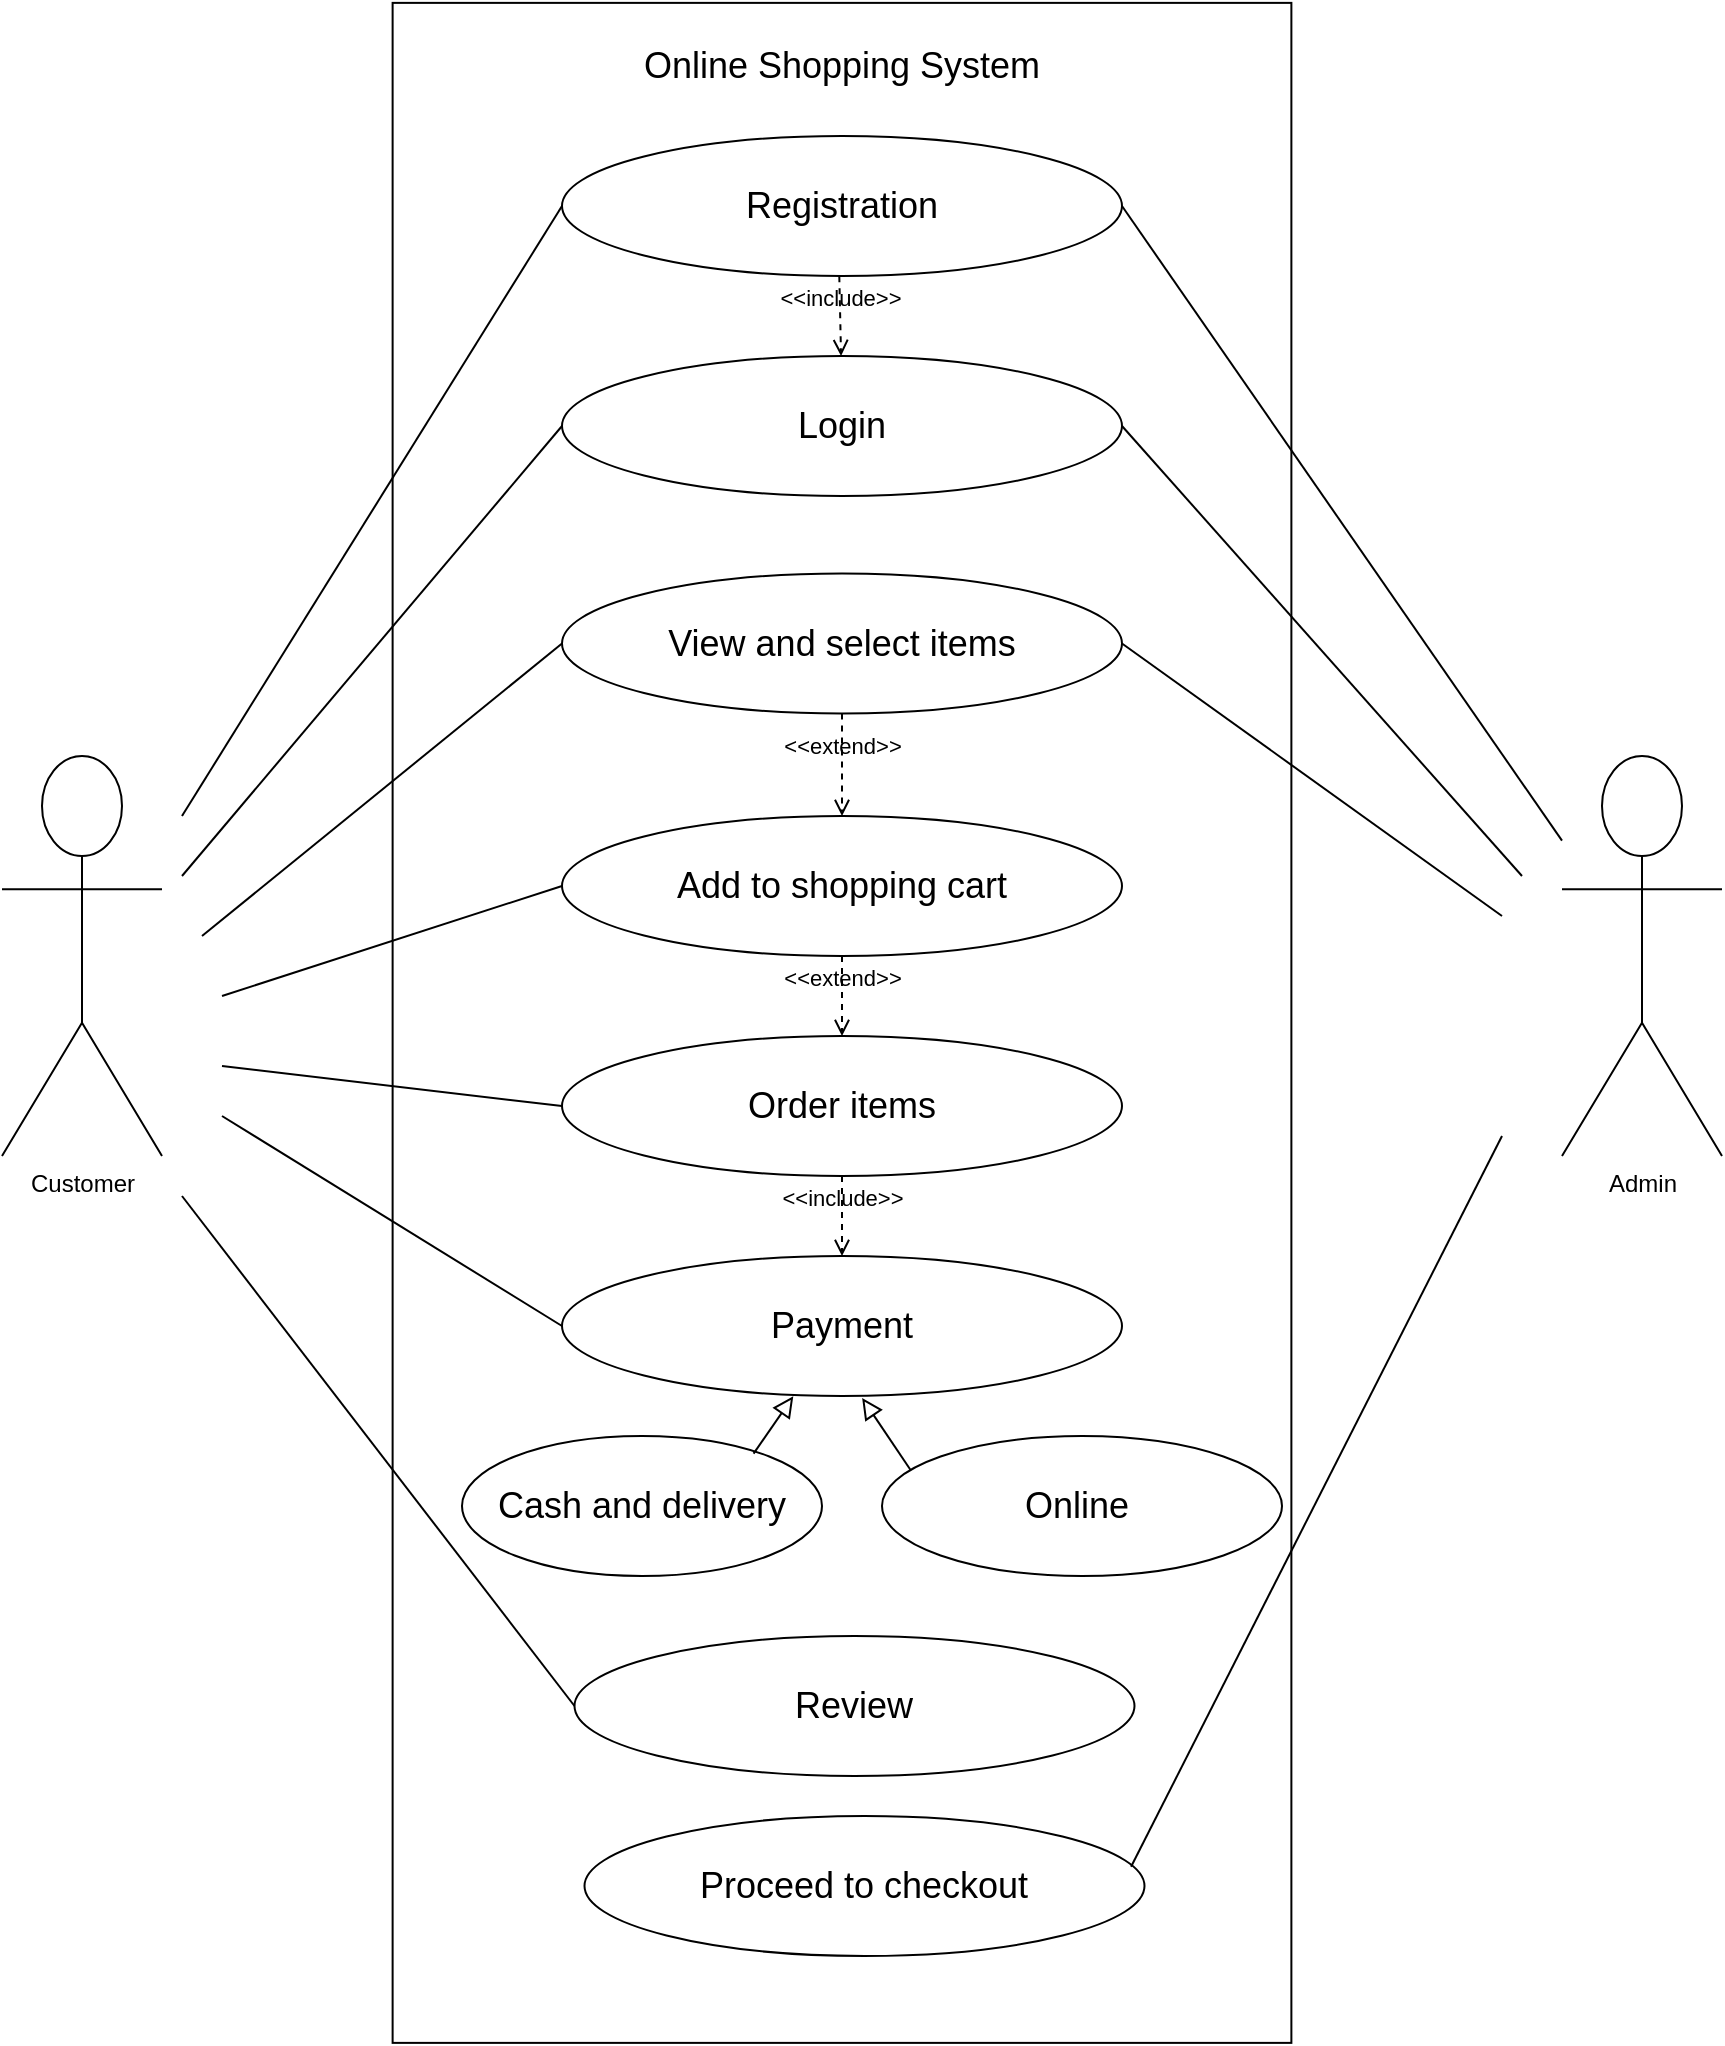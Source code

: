 <mxfile version="25.0.1">
  <diagram name="Page-1" id="N-vqyTNXdCHv46Zkedll">
    <mxGraphModel dx="2950" dy="1044" grid="1" gridSize="10" guides="1" tooltips="1" connect="1" arrows="1" fold="1" page="1" pageScale="1" pageWidth="850" pageHeight="1100" math="0" shadow="0">
      <root>
        <mxCell id="0" />
        <mxCell id="1" parent="0" />
        <mxCell id="445HeSzhfrMPFmDTmlA5-1" value="" style="rounded=0;whiteSpace=wrap;html=1;rotation=90;" vertex="1" parent="1">
          <mxGeometry x="-130" y="438.75" width="1020" height="449.38" as="geometry" />
        </mxCell>
        <mxCell id="445HeSzhfrMPFmDTmlA5-8" value="&lt;font style=&quot;font-size: 18px;&quot;&gt;Registration&lt;/font&gt;" style="ellipse;whiteSpace=wrap;html=1;" vertex="1" parent="1">
          <mxGeometry x="240" y="220" width="280" height="70" as="geometry" />
        </mxCell>
        <mxCell id="445HeSzhfrMPFmDTmlA5-10" value="&lt;font style=&quot;font-size: 18px;&quot;&gt;Login&lt;/font&gt;" style="ellipse;whiteSpace=wrap;html=1;" vertex="1" parent="1">
          <mxGeometry x="240" y="330" width="280" height="70" as="geometry" />
        </mxCell>
        <mxCell id="445HeSzhfrMPFmDTmlA5-11" value="&lt;font style=&quot;font-size: 18px;&quot;&gt;Payment&lt;/font&gt;" style="ellipse;whiteSpace=wrap;html=1;" vertex="1" parent="1">
          <mxGeometry x="240" y="780" width="280" height="70" as="geometry" />
        </mxCell>
        <mxCell id="445HeSzhfrMPFmDTmlA5-12" value="&lt;font style=&quot;font-size: 18px;&quot;&gt;View and select items&lt;/font&gt;" style="ellipse;whiteSpace=wrap;html=1;" vertex="1" parent="1">
          <mxGeometry x="240" y="438.75" width="280" height="70" as="geometry" />
        </mxCell>
        <mxCell id="445HeSzhfrMPFmDTmlA5-13" value="&lt;font style=&quot;font-size: 18px;&quot;&gt;Add to shopping cart&lt;/font&gt;" style="ellipse;whiteSpace=wrap;html=1;" vertex="1" parent="1">
          <mxGeometry x="240" y="560" width="280" height="70" as="geometry" />
        </mxCell>
        <mxCell id="445HeSzhfrMPFmDTmlA5-14" value="&lt;font style=&quot;font-size: 18px;&quot;&gt;Order items&lt;/font&gt;" style="ellipse;whiteSpace=wrap;html=1;" vertex="1" parent="1">
          <mxGeometry x="240" y="670" width="280" height="70" as="geometry" />
        </mxCell>
        <mxCell id="445HeSzhfrMPFmDTmlA5-15" value="&lt;font style=&quot;font-size: 18px;&quot;&gt;Review&lt;/font&gt;" style="ellipse;whiteSpace=wrap;html=1;" vertex="1" parent="1">
          <mxGeometry x="246.25" y="970" width="280" height="70" as="geometry" />
        </mxCell>
        <mxCell id="445HeSzhfrMPFmDTmlA5-16" value="&lt;font style=&quot;font-size: 18px;&quot;&gt;Online&amp;nbsp;&lt;/font&gt;" style="ellipse;whiteSpace=wrap;html=1;" vertex="1" parent="1">
          <mxGeometry x="400" y="870" width="200" height="70" as="geometry" />
        </mxCell>
        <mxCell id="445HeSzhfrMPFmDTmlA5-17" value="&lt;font style=&quot;font-size: 18px;&quot;&gt;Cash and delivery&lt;/font&gt;" style="ellipse;whiteSpace=wrap;html=1;" vertex="1" parent="1">
          <mxGeometry x="190" y="870" width="180" height="70" as="geometry" />
        </mxCell>
        <mxCell id="445HeSzhfrMPFmDTmlA5-18" value="&lt;font style=&quot;font-size: 18px;&quot;&gt;Proceed to checkout&lt;/font&gt;" style="ellipse;whiteSpace=wrap;html=1;" vertex="1" parent="1">
          <mxGeometry x="251.25" y="1060" width="280" height="70" as="geometry" />
        </mxCell>
        <mxCell id="445HeSzhfrMPFmDTmlA5-19" value="Customer" style="shape=umlActor;verticalLabelPosition=bottom;verticalAlign=top;html=1;outlineConnect=0;" vertex="1" parent="1">
          <mxGeometry x="-40" y="530" width="80" height="200" as="geometry" />
        </mxCell>
        <mxCell id="445HeSzhfrMPFmDTmlA5-21" value="Admin" style="shape=umlActor;verticalLabelPosition=bottom;verticalAlign=top;html=1;outlineConnect=0;" vertex="1" parent="1">
          <mxGeometry x="740" y="530" width="80" height="200" as="geometry" />
        </mxCell>
        <mxCell id="445HeSzhfrMPFmDTmlA5-22" value="" style="endArrow=none;html=1;rounded=0;entryX=0;entryY=0.5;entryDx=0;entryDy=0;" edge="1" parent="1" target="445HeSzhfrMPFmDTmlA5-8">
          <mxGeometry width="50" height="50" relative="1" as="geometry">
            <mxPoint x="50" y="560" as="sourcePoint" />
            <mxPoint x="430" y="670" as="targetPoint" />
          </mxGeometry>
        </mxCell>
        <mxCell id="445HeSzhfrMPFmDTmlA5-23" value="" style="endArrow=none;html=1;rounded=0;entryX=0;entryY=0.5;entryDx=0;entryDy=0;" edge="1" parent="1" target="445HeSzhfrMPFmDTmlA5-10">
          <mxGeometry width="50" height="50" relative="1" as="geometry">
            <mxPoint x="50" y="590" as="sourcePoint" />
            <mxPoint x="430" y="670" as="targetPoint" />
          </mxGeometry>
        </mxCell>
        <mxCell id="445HeSzhfrMPFmDTmlA5-24" value="" style="endArrow=none;html=1;rounded=0;entryX=0;entryY=0.5;entryDx=0;entryDy=0;" edge="1" parent="1" target="445HeSzhfrMPFmDTmlA5-12">
          <mxGeometry width="50" height="50" relative="1" as="geometry">
            <mxPoint x="60" y="620" as="sourcePoint" />
            <mxPoint x="430" y="670" as="targetPoint" />
          </mxGeometry>
        </mxCell>
        <mxCell id="445HeSzhfrMPFmDTmlA5-25" value="" style="endArrow=none;html=1;rounded=0;entryX=0;entryY=0.5;entryDx=0;entryDy=0;" edge="1" parent="1" target="445HeSzhfrMPFmDTmlA5-13">
          <mxGeometry width="50" height="50" relative="1" as="geometry">
            <mxPoint x="70" y="650" as="sourcePoint" />
            <mxPoint x="460" y="670" as="targetPoint" />
          </mxGeometry>
        </mxCell>
        <mxCell id="445HeSzhfrMPFmDTmlA5-26" value="" style="endArrow=none;html=1;rounded=0;entryX=0;entryY=0.5;entryDx=0;entryDy=0;" edge="1" parent="1" target="445HeSzhfrMPFmDTmlA5-14">
          <mxGeometry width="50" height="50" relative="1" as="geometry">
            <mxPoint x="70" y="685" as="sourcePoint" />
            <mxPoint x="460" y="670" as="targetPoint" />
          </mxGeometry>
        </mxCell>
        <mxCell id="445HeSzhfrMPFmDTmlA5-27" value="&lt;font style=&quot;font-size: 18px;&quot;&gt;Online Shopping System&lt;/font&gt;" style="text;html=1;align=center;verticalAlign=middle;whiteSpace=wrap;rounded=0;" vertex="1" parent="1">
          <mxGeometry x="260" y="170" width="240" height="30" as="geometry" />
        </mxCell>
        <mxCell id="445HeSzhfrMPFmDTmlA5-28" value="" style="endArrow=none;html=1;rounded=0;entryX=1;entryY=0.5;entryDx=0;entryDy=0;" edge="1" parent="1" source="445HeSzhfrMPFmDTmlA5-21" target="445HeSzhfrMPFmDTmlA5-8">
          <mxGeometry width="50" height="50" relative="1" as="geometry">
            <mxPoint x="420" y="540" as="sourcePoint" />
            <mxPoint x="470" y="490" as="targetPoint" />
          </mxGeometry>
        </mxCell>
        <mxCell id="445HeSzhfrMPFmDTmlA5-29" value="" style="endArrow=none;html=1;rounded=0;exitX=1;exitY=0.5;exitDx=0;exitDy=0;" edge="1" parent="1" source="445HeSzhfrMPFmDTmlA5-10">
          <mxGeometry width="50" height="50" relative="1" as="geometry">
            <mxPoint x="420" y="540" as="sourcePoint" />
            <mxPoint x="720" y="590" as="targetPoint" />
          </mxGeometry>
        </mxCell>
        <mxCell id="445HeSzhfrMPFmDTmlA5-30" value="" style="endArrow=none;html=1;rounded=0;entryX=1;entryY=0.5;entryDx=0;entryDy=0;" edge="1" parent="1" target="445HeSzhfrMPFmDTmlA5-12">
          <mxGeometry width="50" height="50" relative="1" as="geometry">
            <mxPoint x="710" y="610" as="sourcePoint" />
            <mxPoint x="470" y="490" as="targetPoint" />
          </mxGeometry>
        </mxCell>
        <mxCell id="445HeSzhfrMPFmDTmlA5-31" value="" style="endArrow=none;html=1;rounded=0;exitX=0;exitY=0.5;exitDx=0;exitDy=0;" edge="1" parent="1" source="445HeSzhfrMPFmDTmlA5-11">
          <mxGeometry width="50" height="50" relative="1" as="geometry">
            <mxPoint x="420" y="690" as="sourcePoint" />
            <mxPoint x="70" y="710" as="targetPoint" />
          </mxGeometry>
        </mxCell>
        <mxCell id="445HeSzhfrMPFmDTmlA5-32" value="" style="endArrow=none;html=1;rounded=0;exitX=0;exitY=0.5;exitDx=0;exitDy=0;" edge="1" parent="1" source="445HeSzhfrMPFmDTmlA5-15">
          <mxGeometry width="50" height="50" relative="1" as="geometry">
            <mxPoint x="420" y="870" as="sourcePoint" />
            <mxPoint x="50" y="750" as="targetPoint" />
          </mxGeometry>
        </mxCell>
        <mxCell id="445HeSzhfrMPFmDTmlA5-33" value="" style="endArrow=none;html=1;rounded=0;exitX=0.976;exitY=0.362;exitDx=0;exitDy=0;exitPerimeter=0;" edge="1" parent="1" source="445HeSzhfrMPFmDTmlA5-18">
          <mxGeometry width="50" height="50" relative="1" as="geometry">
            <mxPoint x="420" y="870" as="sourcePoint" />
            <mxPoint x="710" y="720" as="targetPoint" />
          </mxGeometry>
        </mxCell>
        <mxCell id="445HeSzhfrMPFmDTmlA5-40" value="&amp;lt;&amp;lt;include&amp;gt;&amp;gt;" style="html=1;verticalAlign=bottom;labelBackgroundColor=none;endArrow=open;endFill=0;dashed=1;rounded=0;exitX=0.134;exitY=0.503;exitDx=0;exitDy=0;exitPerimeter=0;" edge="1" parent="1" source="445HeSzhfrMPFmDTmlA5-1" target="445HeSzhfrMPFmDTmlA5-10">
          <mxGeometry x="-0.007" width="160" relative="1" as="geometry">
            <mxPoint x="360" y="490" as="sourcePoint" />
            <mxPoint x="520" y="490" as="targetPoint" />
            <Array as="points" />
            <mxPoint as="offset" />
          </mxGeometry>
        </mxCell>
        <mxCell id="445HeSzhfrMPFmDTmlA5-42" value="&amp;lt;&amp;lt;extend&amp;gt;&amp;gt;" style="html=1;verticalAlign=bottom;labelBackgroundColor=none;endArrow=open;endFill=0;dashed=1;rounded=0;exitX=0.5;exitY=1;exitDx=0;exitDy=0;entryX=0.5;entryY=0;entryDx=0;entryDy=0;" edge="1" parent="1" source="445HeSzhfrMPFmDTmlA5-12" target="445HeSzhfrMPFmDTmlA5-13">
          <mxGeometry width="160" relative="1" as="geometry">
            <mxPoint x="360" y="490" as="sourcePoint" />
            <mxPoint x="520" y="490" as="targetPoint" />
          </mxGeometry>
        </mxCell>
        <mxCell id="445HeSzhfrMPFmDTmlA5-43" value="&amp;lt;&amp;lt;extend&amp;gt;&amp;gt;" style="html=1;verticalAlign=bottom;labelBackgroundColor=none;endArrow=open;endFill=0;dashed=1;rounded=0;exitX=0.5;exitY=1;exitDx=0;exitDy=0;entryX=0.5;entryY=0;entryDx=0;entryDy=0;" edge="1" parent="1" source="445HeSzhfrMPFmDTmlA5-13" target="445HeSzhfrMPFmDTmlA5-14">
          <mxGeometry width="160" relative="1" as="geometry">
            <mxPoint x="360" y="690" as="sourcePoint" />
            <mxPoint x="520" y="690" as="targetPoint" />
          </mxGeometry>
        </mxCell>
        <mxCell id="445HeSzhfrMPFmDTmlA5-45" value="&amp;lt;&amp;lt;include&amp;gt;&amp;gt;" style="html=1;verticalAlign=bottom;labelBackgroundColor=none;endArrow=open;endFill=0;dashed=1;rounded=0;exitX=0.5;exitY=1;exitDx=0;exitDy=0;entryX=0.5;entryY=0;entryDx=0;entryDy=0;" edge="1" parent="1" source="445HeSzhfrMPFmDTmlA5-14" target="445HeSzhfrMPFmDTmlA5-11">
          <mxGeometry width="160" relative="1" as="geometry">
            <mxPoint x="390" y="640" as="sourcePoint" />
            <mxPoint x="550" y="640" as="targetPoint" />
          </mxGeometry>
        </mxCell>
        <mxCell id="445HeSzhfrMPFmDTmlA5-46" value="" style="endArrow=block;html=1;rounded=0;align=center;verticalAlign=bottom;endFill=0;labelBackgroundColor=none;endSize=8;exitX=0.81;exitY=0.126;exitDx=0;exitDy=0;entryX=0.413;entryY=1.002;entryDx=0;entryDy=0;entryPerimeter=0;exitPerimeter=0;" edge="1" parent="1" source="445HeSzhfrMPFmDTmlA5-17" target="445HeSzhfrMPFmDTmlA5-11">
          <mxGeometry relative="1" as="geometry">
            <mxPoint x="370" y="610" as="sourcePoint" />
            <mxPoint x="530" y="610" as="targetPoint" />
          </mxGeometry>
        </mxCell>
        <mxCell id="445HeSzhfrMPFmDTmlA5-49" value="" style="endArrow=block;html=1;rounded=0;align=center;verticalAlign=bottom;endFill=0;labelBackgroundColor=none;endSize=8;exitX=0.071;exitY=0.241;exitDx=0;exitDy=0;entryX=0.536;entryY=1.015;entryDx=0;entryDy=0;entryPerimeter=0;exitPerimeter=0;" edge="1" parent="1" source="445HeSzhfrMPFmDTmlA5-16" target="445HeSzhfrMPFmDTmlA5-11">
          <mxGeometry relative="1" as="geometry">
            <mxPoint x="346" y="889" as="sourcePoint" />
            <mxPoint x="366" y="860" as="targetPoint" />
          </mxGeometry>
        </mxCell>
      </root>
    </mxGraphModel>
  </diagram>
</mxfile>

